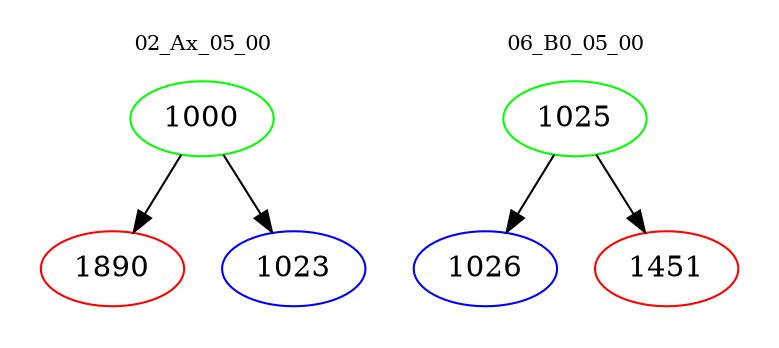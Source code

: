 digraph{
subgraph cluster_0 {
color = white
label = "02_Ax_05_00";
fontsize=10;
T0_1000 [label="1000", color="green"]
T0_1000 -> T0_1890 [color="black"]
T0_1890 [label="1890", color="red"]
T0_1000 -> T0_1023 [color="black"]
T0_1023 [label="1023", color="blue"]
}
subgraph cluster_1 {
color = white
label = "06_B0_05_00";
fontsize=10;
T1_1025 [label="1025", color="green"]
T1_1025 -> T1_1026 [color="black"]
T1_1026 [label="1026", color="blue"]
T1_1025 -> T1_1451 [color="black"]
T1_1451 [label="1451", color="red"]
}
}
